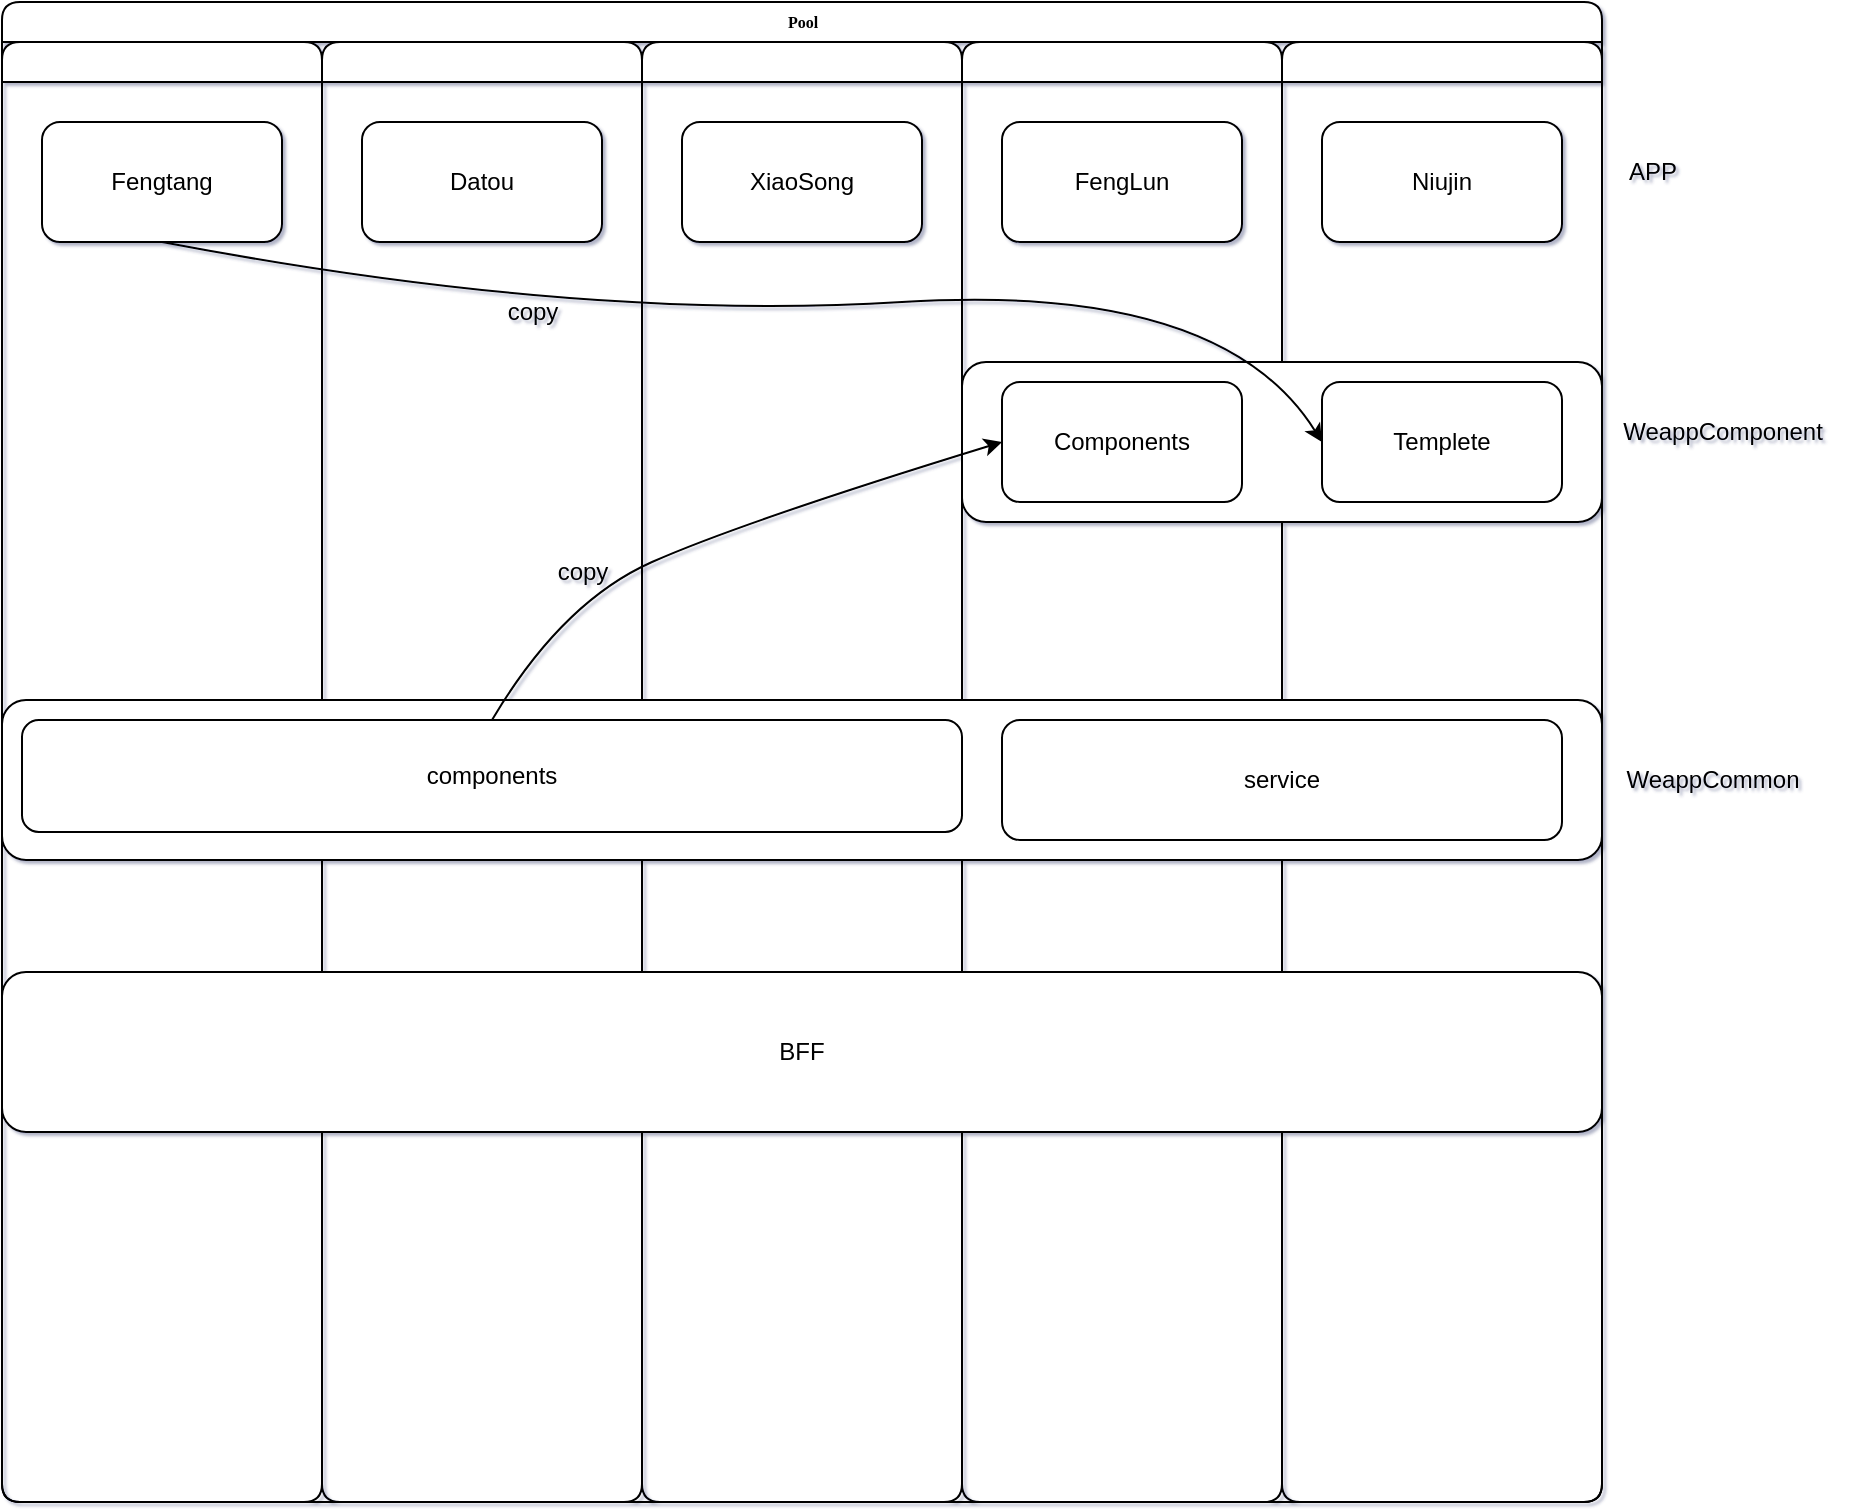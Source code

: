 <mxfile version="21.6.2" type="github">
  <diagram name="Page-1" id="74e2e168-ea6b-b213-b513-2b3c1d86103e">
    <mxGraphModel dx="954" dy="616" grid="1" gridSize="10" guides="1" tooltips="1" connect="1" arrows="1" fold="1" page="1" pageScale="1" pageWidth="1100" pageHeight="850" background="none" math="0" shadow="1">
      <root>
        <mxCell id="0" />
        <mxCell id="1" parent="0" />
        <mxCell id="77e6c97f196da883-1" value="Pool" style="swimlane;html=1;childLayout=stackLayout;startSize=20;rounded=1;shadow=0;labelBackgroundColor=none;strokeWidth=1;fontFamily=Verdana;fontSize=8;align=center;" parent="1" vertex="1">
          <mxGeometry x="70" y="30" width="800" height="750" as="geometry" />
        </mxCell>
        <mxCell id="77e6c97f196da883-2" value="" style="swimlane;html=1;startSize=20;rounded=1;" parent="77e6c97f196da883-1" vertex="1">
          <mxGeometry y="20" width="160" height="730" as="geometry" />
        </mxCell>
        <mxCell id="8RkEYilVo2tpTQqojNBj-8" value="Fengtang" style="rounded=1;whiteSpace=wrap;html=1;" parent="77e6c97f196da883-2" vertex="1">
          <mxGeometry x="20" y="40" width="120" height="60" as="geometry" />
        </mxCell>
        <mxCell id="77e6c97f196da883-3" value="" style="swimlane;html=1;startSize=20;rounded=1;" parent="77e6c97f196da883-1" vertex="1">
          <mxGeometry x="160" y="20" width="160" height="730" as="geometry" />
        </mxCell>
        <mxCell id="8RkEYilVo2tpTQqojNBj-9" value="Datou" style="rounded=1;whiteSpace=wrap;html=1;" parent="77e6c97f196da883-3" vertex="1">
          <mxGeometry x="20" y="40" width="120" height="60" as="geometry" />
        </mxCell>
        <mxCell id="8RkEYilVo2tpTQqojNBj-48" value="copy" style="text;html=1;align=center;verticalAlign=middle;resizable=0;points=[];autosize=1;strokeColor=none;fillColor=none;rounded=1;" parent="77e6c97f196da883-3" vertex="1">
          <mxGeometry x="105" y="250" width="50" height="30" as="geometry" />
        </mxCell>
        <mxCell id="8RkEYilVo2tpTQqojNBj-49" value="copy" style="text;html=1;align=center;verticalAlign=middle;resizable=0;points=[];autosize=1;strokeColor=none;fillColor=none;rounded=1;" parent="77e6c97f196da883-3" vertex="1">
          <mxGeometry x="80" y="120" width="50" height="30" as="geometry" />
        </mxCell>
        <mxCell id="77e6c97f196da883-4" value="" style="swimlane;html=1;startSize=20;rounded=1;" parent="77e6c97f196da883-1" vertex="1">
          <mxGeometry x="320" y="20" width="160" height="730" as="geometry" />
        </mxCell>
        <mxCell id="8RkEYilVo2tpTQqojNBj-10" value="XiaoSong" style="rounded=1;whiteSpace=wrap;html=1;" parent="77e6c97f196da883-4" vertex="1">
          <mxGeometry x="20" y="40" width="120" height="60" as="geometry" />
        </mxCell>
        <mxCell id="77e6c97f196da883-5" value="" style="swimlane;html=1;startSize=20;rounded=1;" parent="77e6c97f196da883-1" vertex="1">
          <mxGeometry x="480" y="20" width="160" height="730" as="geometry" />
        </mxCell>
        <mxCell id="8RkEYilVo2tpTQqojNBj-11" value="FengLun" style="rounded=1;whiteSpace=wrap;html=1;" parent="77e6c97f196da883-5" vertex="1">
          <mxGeometry x="20" y="40" width="120" height="60" as="geometry" />
        </mxCell>
        <mxCell id="77e6c97f196da883-6" value="" style="swimlane;html=1;startSize=20;rounded=1;" parent="77e6c97f196da883-1" vertex="1">
          <mxGeometry x="640" y="20" width="160" height="730" as="geometry" />
        </mxCell>
        <mxCell id="8RkEYilVo2tpTQqojNBj-16" value="Niujin" style="rounded=1;whiteSpace=wrap;html=1;" parent="77e6c97f196da883-6" vertex="1">
          <mxGeometry x="20" y="40" width="120" height="60" as="geometry" />
        </mxCell>
        <mxCell id="8RkEYilVo2tpTQqojNBj-38" value="" style="rounded=1;whiteSpace=wrap;html=1;" parent="77e6c97f196da883-6" vertex="1">
          <mxGeometry x="-160" y="160" width="320" height="80" as="geometry" />
        </mxCell>
        <mxCell id="8RkEYilVo2tpTQqojNBj-42" value="Templete" style="rounded=1;whiteSpace=wrap;html=1;" parent="77e6c97f196da883-6" vertex="1">
          <mxGeometry x="20" y="170" width="120" height="60" as="geometry" />
        </mxCell>
        <mxCell id="8RkEYilVo2tpTQqojNBj-43" value="Components" style="rounded=1;whiteSpace=wrap;html=1;" parent="77e6c97f196da883-6" vertex="1">
          <mxGeometry x="-140" y="170" width="120" height="60" as="geometry" />
        </mxCell>
        <mxCell id="8RkEYilVo2tpTQqojNBj-46" value="" style="curved=1;endArrow=classic;html=1;rounded=1;exitX=0.5;exitY=1;exitDx=0;exitDy=0;entryX=0;entryY=0.5;entryDx=0;entryDy=0;" parent="77e6c97f196da883-1" source="8RkEYilVo2tpTQqojNBj-8" target="8RkEYilVo2tpTQqojNBj-42" edge="1">
          <mxGeometry width="50" height="50" relative="1" as="geometry">
            <mxPoint x="80" y="250" as="sourcePoint" />
            <mxPoint x="130" y="200" as="targetPoint" />
            <Array as="points">
              <mxPoint x="290" y="160" />
              <mxPoint x="610" y="140" />
            </Array>
          </mxGeometry>
        </mxCell>
        <mxCell id="8RkEYilVo2tpTQqojNBj-1" value="" style="rounded=1;whiteSpace=wrap;html=1;" parent="1" vertex="1">
          <mxGeometry x="70" y="379" width="800" height="80" as="geometry" />
        </mxCell>
        <mxCell id="8RkEYilVo2tpTQqojNBj-3" value="components" style="rounded=1;whiteSpace=wrap;html=1;" parent="1" vertex="1">
          <mxGeometry x="80" y="389" width="470" height="56" as="geometry" />
        </mxCell>
        <mxCell id="8RkEYilVo2tpTQqojNBj-4" value="service" style="rounded=1;whiteSpace=wrap;html=1;" parent="1" vertex="1">
          <mxGeometry x="570" y="389" width="280" height="60" as="geometry" />
        </mxCell>
        <mxCell id="8RkEYilVo2tpTQqojNBj-5" value="WeappCommon" style="text;html=1;align=center;verticalAlign=middle;resizable=0;points=[];autosize=1;strokeColor=none;fillColor=none;rounded=1;" parent="1" vertex="1">
          <mxGeometry x="870" y="404" width="110" height="30" as="geometry" />
        </mxCell>
        <mxCell id="8RkEYilVo2tpTQqojNBj-39" value="WeappComponent" style="text;html=1;align=center;verticalAlign=middle;resizable=0;points=[];autosize=1;strokeColor=none;fillColor=none;rounded=1;" parent="1" vertex="1">
          <mxGeometry x="870" y="230" width="120" height="30" as="geometry" />
        </mxCell>
        <mxCell id="8RkEYilVo2tpTQqojNBj-47" value="" style="curved=1;endArrow=classic;html=1;rounded=1;exitX=0.5;exitY=0;exitDx=0;exitDy=0;entryX=0;entryY=0.5;entryDx=0;entryDy=0;" parent="1" source="8RkEYilVo2tpTQqojNBj-3" target="8RkEYilVo2tpTQqojNBj-43" edge="1">
          <mxGeometry width="50" height="50" relative="1" as="geometry">
            <mxPoint x="290" y="350" as="sourcePoint" />
            <mxPoint x="340" y="300" as="targetPoint" />
            <Array as="points">
              <mxPoint x="350" y="330" />
              <mxPoint x="440" y="290" />
            </Array>
          </mxGeometry>
        </mxCell>
        <mxCell id="8RkEYilVo2tpTQqojNBj-51" value="APP" style="text;html=1;align=center;verticalAlign=middle;resizable=0;points=[];autosize=1;strokeColor=none;fillColor=none;rounded=1;" parent="1" vertex="1">
          <mxGeometry x="870" y="100" width="50" height="30" as="geometry" />
        </mxCell>
        <mxCell id="8RkEYilVo2tpTQqojNBj-52" value="BFF" style="rounded=1;whiteSpace=wrap;html=1;" parent="1" vertex="1">
          <mxGeometry x="70" y="515" width="800" height="80" as="geometry" />
        </mxCell>
      </root>
    </mxGraphModel>
  </diagram>
</mxfile>
